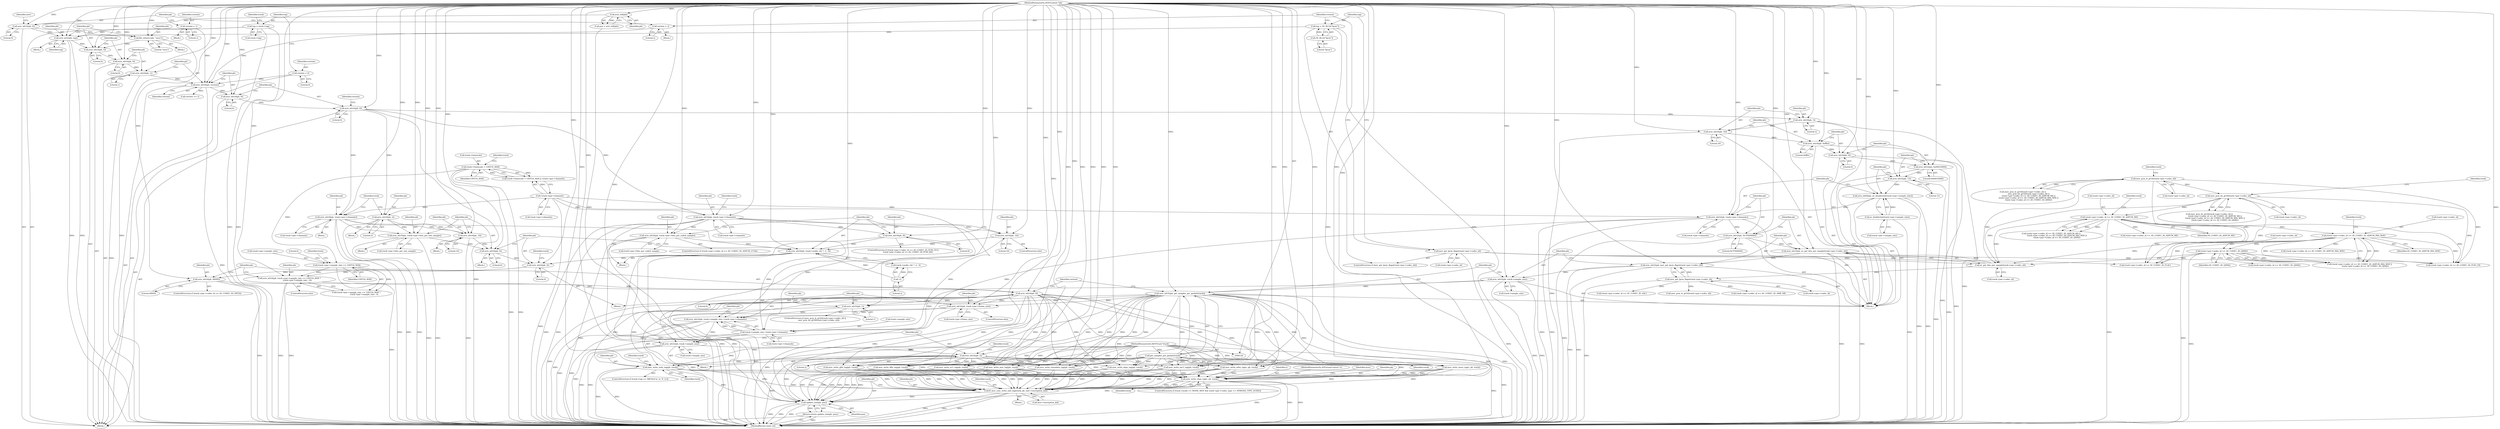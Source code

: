 digraph "0_FFmpeg_fa19fbcf712a6a6cc5a5cfdc3254a97b9bce6582@API" {
"1000634" [label="(Call,mov_write_esds_tag(pb, track))"];
"1000524" [label="(Call,avio_wb32(pb, 2))"];
"1000519" [label="(Call,avio_wb32(pb, track->sample_size))"];
"1000508" [label="(Call,avio_wb32(pb, track->sample_size / track->par->channels))"];
"1000497" [label="(Call,avio_wb32(pb, 1))"];
"1000475" [label="(Call,avio_wb16(pb, 0))"];
"1000459" [label="(Call,avio_wb16(pb, track->par->sample_rate <= UINT16_MAX ?\n                          track->par->sample_rate : 0))"];
"1000444" [label="(Call,avio_wb16(pb, 0))"];
"1000441" [label="(Call,avio_wb16(pb, 0))"];
"1000429" [label="(Call,avio_wb16(pb, track->par->bits_per_raw_sample))"];
"1000408" [label="(Call,avio_wb16(pb, track->par->channels))"];
"1000256" [label="(Call,avio_wb32(pb, 0))"];
"1000253" [label="(Call,avio_wb16(pb, 0))"];
"1000250" [label="(Call,avio_wb16(pb, version))"];
"1000247" [label="(Call,avio_wb16(pb, 1))"];
"1000244" [label="(Call,avio_wb16(pb, 0))"];
"1000241" [label="(Call,avio_wb32(pb, 0))"];
"1000238" [label="(Call,avio_wl32(pb, tag))"];
"1000223" [label="(Call,avio_wb32(pb, 0))"];
"1000129" [label="(Call,avio_tell(pb))"];
"1000122" [label="(MethodParameterIn,AVIOContext *pb)"];
"1000169" [label="(Call,tag = AV_RL32(\"lpcm\"))"];
"1000171" [label="(Call,AV_RL32(\"lpcm\"))"];
"1000136" [label="(Call,tag = track->tag)"];
"1000233" [label="(Call,ffio_wfourcc(pb, \"enca\"))"];
"1000220" [label="(Call,version = 1)"];
"1000132" [label="(Call,version = 0)"];
"1000173" [label="(Call,version = 2)"];
"1000155" [label="(Call,!track->par->channels)"];
"1000417" [label="(Call,avio_wb16(pb, 2))"];
"1000438" [label="(Call,avio_wb16(pb, 16))"];
"1000380" [label="(Call,avio_wb16(pb, track->audio_vbr ? -2 : 0))"];
"1000369" [label="(Call,avio_wb16(pb, track->par->bits_per_coded_sample))"];
"1000334" [label="(Call,avio_wb16(pb, track->par->channels))"];
"1000357" [label="(Call,avio_wb16(pb, 8))"];
"1000377" [label="(Call,avio_wb16(pb, 16))"];
"1000386" [label="(Call,-2)"];
"1000462" [label="(Call,track->par->sample_rate <= UINT16_MAX)"];
"1000150" [label="(Call,track->timescale > UINT16_MAX)"];
"1000455" [label="(Call,avio_wb16(pb, 48000))"];
"1000321" [label="(Call,avio_wb32(pb, get_samples_per_packet(track)))"];
"1000316" [label="(Call,avio_wb32(pb, track->sample_size))"];
"1000308" [label="(Call,avio_wb32(pb, mov_get_lpcm_flags(track->par->codec_id)))"];
"1000300" [label="(Call,avio_wb32(pb, av_get_bits_per_sample(track->par->codec_id)))"];
"1000297" [label="(Call,avio_wb32(pb, 0x7F000000))"];
"1000290" [label="(Call,avio_wb32(pb, track->par->channels))"];
"1000282" [label="(Call,avio_wb64(pb, av_double2int(track->par->sample_rate)))"];
"1000279" [label="(Call,avio_wb32(pb, 72))"];
"1000276" [label="(Call,avio_wb32(pb, 0x00010000))"];
"1000273" [label="(Call,avio_wb16(pb, 0))"];
"1000270" [label="(Call,avio_wb16(pb, 0xfffe))"];
"1000267" [label="(Call,avio_wb16(pb, 16))"];
"1000264" [label="(Call,avio_wb16(pb, 3))"];
"1000284" [label="(Call,av_double2int(track->par->sample_rate))"];
"1000302" [label="(Call,av_get_bits_per_sample(track->par->codec_id))"];
"1000163" [label="(Call,mov_get_lpcm_flags(track->par->codec_id))"];
"1000205" [label="(Call,track->par->codec_id == AV_CODEC_ID_ADPCM_IMA_WAV)"];
"1000197" [label="(Call,track->par->codec_id == AV_CODEC_ID_ADPCM_MS)"];
"1000190" [label="(Call,mov_pcm_be_gt16(track->par->codec_id))"];
"1000183" [label="(Call,mov_pcm_le_gt16(track->par->codec_id))"];
"1000212" [label="(Call,track->par->codec_id == AV_CODEC_ID_QDM2)"];
"1000310" [label="(Call,mov_get_lpcm_flags(track->par->codec_id))"];
"1000323" [label="(Call,get_samples_per_packet(track))"];
"1000124" [label="(MethodParameterIn,MOVTrack *track)"];
"1000501" [label="(Call,avio_wb32(pb, track->par->frame_size))"];
"1000510" [label="(Call,track->sample_size / track->par->channels)"];
"1000746" [label="(Call,mov_write_chan_tag(s, pb, track))"];
"1000757" [label="(Call,ff_mov_cenc_write_sinf_tag(track, pb, mov->encryption_kid))"];
"1000764" [label="(Call,update_size(pb, pos))"];
"1000763" [label="(Return,return update_size(pb, pos);)"];
"1000457" [label="(Literal,48000)"];
"1000205" [label="(Call,track->par->codec_id == AV_CODEC_ID_ADPCM_IMA_WAV)"];
"1000333" [label="(Block,)"];
"1000765" [label="(Identifier,pb)"];
"1000316" [label="(Call,avio_wb32(pb, track->sample_size))"];
"1000440" [label="(Literal,16)"];
"1000369" [label="(Call,avio_wb16(pb, track->par->bits_per_coded_sample))"];
"1000429" [label="(Call,avio_wb16(pb, track->par->bits_per_raw_sample))"];
"1000499" [label="(Literal,1)"];
"1000387" [label="(Literal,2)"];
"1000155" [label="(Call,!track->par->channels)"];
"1000169" [label="(Call,tag = AV_RL32(\"lpcm\"))"];
"1000767" [label="(MethodReturn,static int)"];
"1000461" [label="(Call,track->par->sample_rate <= UINT16_MAX ?\n                          track->par->sample_rate : 0)"];
"1000736" [label="(Identifier,track)"];
"1000346" [label="(Identifier,track)"];
"1000218" [label="(Identifier,AV_CODEC_ID_QDM2)"];
"1000509" [label="(Identifier,pb)"];
"1000463" [label="(Call,track->par->sample_rate)"];
"1000521" [label="(Call,track->sample_size)"];
"1000497" [label="(Call,avio_wb32(pb, 1))"];
"1000357" [label="(Call,avio_wb16(pb, 8))"];
"1000317" [label="(Identifier,pb)"];
"1000377" [label="(Call,avio_wb16(pb, 16))"];
"1000284" [label="(Call,av_double2int(track->par->sample_rate))"];
"1000240" [label="(Identifier,tag)"];
"1000219" [label="(Block,)"];
"1000161" [label="(Block,)"];
"1000535" [label="(Call,track->par->codec_id == AV_CODEC_ID_AAC)"];
"1000334" [label="(Call,avio_wb16(pb, track->par->channels))"];
"1000646" [label="(Call,mov_write_amr_tag(pb, track))"];
"1000410" [label="(Call,track->par->channels)"];
"1000276" [label="(Call,avio_wb32(pb, 0x00010000))"];
"1000281" [label="(Literal,72)"];
"1000272" [label="(Literal,0xfffe)"];
"1000204" [label="(Call,track->par->codec_id == AV_CODEC_ID_ADPCM_IMA_WAV ||\n                   track->par->codec_id == AV_CODEC_ID_QDM2)"];
"1000248" [label="(Identifier,pb)"];
"1000290" [label="(Call,avio_wb32(pb, track->par->channels))"];
"1000525" [label="(Identifier,pb)"];
"1000386" [label="(Call,-2)"];
"1000291" [label="(Identifier,pb)"];
"1000498" [label="(Identifier,pb)"];
"1000273" [label="(Call,avio_wb16(pb, 0))"];
"1000407" [label="(Block,)"];
"1000482" [label="(Block,)"];
"1000191" [label="(Call,track->par->codec_id)"];
"1000124" [label="(MethodParameterIn,MOVTrack *track)"];
"1000251" [label="(Identifier,pb)"];
"1000300" [label="(Call,avio_wb32(pb, av_get_bits_per_sample(track->par->codec_id)))"];
"1000172" [label="(Literal,\"lpcm\")"];
"1000154" [label="(Identifier,UINT16_MAX)"];
"1000458" [label="(ControlStructure,else)"];
"1000371" [label="(Call,track->par->bits_per_coded_sample)"];
"1000447" [label="(ControlStructure,if (track->par->codec_id == AV_CODEC_ID_OPUS))"];
"1000336" [label="(Call,track->par->channels)"];
"1000254" [label="(Identifier,pb)"];
"1000624" [label="(ControlStructure,if (track->tag == MKTAG('m','p','4','a')))"];
"1000190" [label="(Call,mov_pcm_be_gt16(track->par->codec_id))"];
"1000501" [label="(Call,avio_wb32(pb, track->par->frame_size))"];
"1000193" [label="(Identifier,track)"];
"1000321" [label="(Call,avio_wb32(pb, get_samples_per_packet(track)))"];
"1000451" [label="(Identifier,track)"];
"1000758" [label="(Identifier,track)"];
"1000182" [label="(Call,mov_pcm_le_gt16(track->par->codec_id) ||\n                   mov_pcm_be_gt16(track->par->codec_id) ||\n                   track->par->codec_id == AV_CODEC_ID_ADPCM_MS ||\n                   track->par->codec_id == AV_CODEC_ID_ADPCM_IMA_WAV ||\n                   track->par->codec_id == AV_CODEC_ID_QDM2)"];
"1000732" [label="(ControlStructure,if (track->mode == MODE_MOV && track->par->codec_type == AVMEDIA_TYPE_AUDIO))"];
"1000253" [label="(Call,avio_wb16(pb, 0))"];
"1000441" [label="(Call,avio_wb16(pb, 0))"];
"1000390" [label="(Block,)"];
"1000361" [label="(ControlStructure,if (track->par->codec_id == AV_CODEC_ID_ADPCM_G726))"];
"1000526" [label="(Literal,2)"];
"1000682" [label="(Call,mov_write_extradata_tag(pb, track))"];
"1000203" [label="(Identifier,AV_CODEC_ID_ADPCM_MS)"];
"1000747" [label="(Identifier,s)"];
"1000211" [label="(Identifier,AV_CODEC_ID_ADPCM_IMA_WAV)"];
"1000171" [label="(Call,AV_RL32(\"lpcm\"))"];
"1000225" [label="(Literal,0)"];
"1000477" [label="(Literal,0)"];
"1000323" [label="(Call,get_samples_per_packet(track))"];
"1000476" [label="(Identifier,pb)"];
"1000658" [label="(Call,mov_write_ac3_tag(pb, track))"];
"1000510" [label="(Call,track->sample_size / track->par->channels)"];
"1000162" [label="(ControlStructure,if (mov_get_lpcm_flags(track->par->codec_id)))"];
"1000437" [label="(Block,)"];
"1000200" [label="(Identifier,track)"];
"1000444" [label="(Call,avio_wb16(pb, 0))"];
"1000299" [label="(Literal,0x7F000000)"];
"1000267" [label="(Call,avio_wb16(pb, 16))"];
"1000358" [label="(Identifier,pb)"];
"1000635" [label="(Identifier,pb)"];
"1000285" [label="(Call,track->par->sample_rate)"];
"1000250" [label="(Call,avio_wb16(pb, version))"];
"1000150" [label="(Call,track->timescale > UINT16_MAX)"];
"1000462" [label="(Call,track->par->sample_rate <= UINT16_MAX)"];
"1000326" [label="(Block,)"];
"1000164" [label="(Call,track->par->codec_id)"];
"1000232" [label="(Block,)"];
"1000382" [label="(Call,track->audio_vbr ? -2 : 0)"];
"1000619" [label="(Call,mov_write_wave_tag(s, pb, track))"];
"1000238" [label="(Call,avio_wl32(pb, tag))"];
"1000222" [label="(Literal,1)"];
"1000221" [label="(Identifier,version)"];
"1000756" [label="(Block,)"];
"1000341" [label="(ControlStructure,if (track->par->codec_id == AV_CODEC_ID_PCM_U8 ||\n                track->par->codec_id == AV_CODEC_ID_PCM_S8))"];
"1000729" [label="(Call,mov_write_glbl_tag(pb, track))"];
"1000370" [label="(Identifier,pb)"];
"1000359" [label="(Literal,8)"];
"1000255" [label="(Literal,0)"];
"1000456" [label="(Identifier,pb)"];
"1000121" [label="(MethodParameterIn,AVFormatContext *s)"];
"1000393" [label="(Call,track->par->codec_id == AV_CODEC_ID_FLAC)"];
"1000431" [label="(Call,track->par->bits_per_raw_sample)"];
"1000376" [label="(ControlStructure,else)"];
"1000474" [label="(Literal,0)"];
"1000130" [label="(Identifier,pb)"];
"1000129" [label="(Call,avio_tell(pb))"];
"1000417" [label="(Call,avio_wb16(pb, 2))"];
"1000430" [label="(Identifier,pb)"];
"1000694" [label="(Call,mov_write_wfex_tag(s, pb, track))"];
"1000502" [label="(Identifier,pb)"];
"1000753" [label="(Identifier,mov)"];
"1000197" [label="(Call,track->par->codec_id == AV_CODEC_ID_ADPCM_MS)"];
"1000763" [label="(Return,return update_size(pb, pos);)"];
"1000379" [label="(Literal,16)"];
"1000268" [label="(Identifier,pb)"];
"1000670" [label="(Call,mov_write_eac3_tag(pb, track))"];
"1000274" [label="(Identifier,pb)"];
"1000280" [label="(Identifier,pb)"];
"1000443" [label="(Literal,0)"];
"1000234" [label="(Identifier,pb)"];
"1000416" [label="(Block,)"];
"1000249" [label="(Literal,1)"];
"1000446" [label="(Literal,0)"];
"1000122" [label="(MethodParameterIn,AVIOContext *pb)"];
"1000485" [label="(Call,mov_pcm_le_gt16(track->par->codec_id))"];
"1000508" [label="(Call,avio_wb32(pb, track->sample_size / track->par->channels))"];
"1000301" [label="(Identifier,pb)"];
"1000520" [label="(Identifier,pb)"];
"1000322" [label="(Identifier,pb)"];
"1000746" [label="(Call,mov_write_chan_tag(s, pb, track))"];
"1000298" [label="(Identifier,pb)"];
"1000503" [label="(Call,track->par->frame_size)"];
"1000170" [label="(Identifier,tag)"];
"1000233" [label="(Call,ffio_wfourcc(pb, \"enca\"))"];
"1000206" [label="(Call,track->par->codec_id)"];
"1000237" [label="(Block,)"];
"1000277" [label="(Identifier,pb)"];
"1000583" [label="(Call,track->par->codec_id == AV_CODEC_ID_ADPCM_IMA_WAV)"];
"1000748" [label="(Identifier,pb)"];
"1000241" [label="(Call,avio_wb32(pb, 0))"];
"1000408" [label="(Call,avio_wb16(pb, track->par->channels))"];
"1000257" [label="(Identifier,pb)"];
"1000252" [label="(Identifier,version)"];
"1000471" [label="(Identifier,track)"];
"1000636" [label="(Identifier,track)"];
"1000235" [label="(Literal,\"enca\")"];
"1000265" [label="(Identifier,pb)"];
"1000575" [label="(Call,track->par->codec_id == AV_CODEC_ID_ADPCM_MS)"];
"1000244" [label="(Call,avio_wb16(pb, 0))"];
"1000125" [label="(Block,)"];
"1000243" [label="(Literal,0)"];
"1000719" [label="(Call,mov_write_dops_tag(pb, track))"];
"1000335" [label="(Identifier,pb)"];
"1000707" [label="(Call,mov_write_dfla_tag(pb, track))"];
"1000439" [label="(Identifier,pb)"];
"1000424" [label="(Identifier,track)"];
"1000137" [label="(Identifier,tag)"];
"1000173" [label="(Call,version = 2)"];
"1000634" [label="(Call,mov_write_esds_tag(pb, track))"];
"1000127" [label="(Call,pos = avio_tell(pb))"];
"1000381" [label="(Identifier,pb)"];
"1000455" [label="(Call,avio_wb16(pb, 48000))"];
"1000215" [label="(Identifier,track)"];
"1000198" [label="(Call,track->par->codec_id)"];
"1000343" [label="(Call,track->par->codec_id == AV_CODEC_ID_PCM_U8)"];
"1000445" [label="(Identifier,pb)"];
"1000639" [label="(Call,track->par->codec_id == AV_CODEC_ID_AMR_NB)"];
"1000158" [label="(Identifier,track)"];
"1000468" [label="(Identifier,UINT16_MAX)"];
"1000297" [label="(Call,avio_wb32(pb, 0x7F000000))"];
"1000279" [label="(Call,avio_wb32(pb, 72))"];
"1000519" [label="(Call,avio_wb32(pb, track->sample_size))"];
"1000531" [label="(Identifier,track)"];
"1000459" [label="(Call,avio_wb16(pb, track->par->sample_rate <= UINT16_MAX ?\n                          track->par->sample_rate : 0))"];
"1000220" [label="(Call,version = 1)"];
"1000282" [label="(Call,avio_wb64(pb, av_double2int(track->par->sample_rate)))"];
"1000189" [label="(Call,mov_pcm_be_gt16(track->par->codec_id) ||\n                   track->par->codec_id == AV_CODEC_ID_ADPCM_MS ||\n                   track->par->codec_id == AV_CODEC_ID_ADPCM_IMA_WAV ||\n                   track->par->codec_id == AV_CODEC_ID_QDM2)"];
"1000260" [label="(Call,version == 2)"];
"1000269" [label="(Literal,16)"];
"1000246" [label="(Literal,0)"];
"1000138" [label="(Call,track->tag)"];
"1000438" [label="(Call,avio_wb16(pb, 16))"];
"1000309" [label="(Identifier,pb)"];
"1000524" [label="(Call,avio_wb32(pb, 2))"];
"1000245" [label="(Identifier,pb)"];
"1000261" [label="(Identifier,version)"];
"1000380" [label="(Call,avio_wb16(pb, track->audio_vbr ? -2 : 0))"];
"1000175" [label="(Literal,2)"];
"1000208" [label="(Identifier,track)"];
"1000749" [label="(Identifier,track)"];
"1000318" [label="(Call,track->sample_size)"];
"1000256" [label="(Call,avio_wb32(pb, 0))"];
"1000764" [label="(Call,update_size(pb, pos))"];
"1000229" [label="(Identifier,mov)"];
"1000149" [label="(Call,track->timescale > UINT16_MAX || !track->par->channels)"];
"1000278" [label="(Literal,0x00010000)"];
"1000275" [label="(Literal,0)"];
"1000163" [label="(Call,mov_get_lpcm_flags(track->par->codec_id))"];
"1000302" [label="(Call,av_get_bits_per_sample(track->par->codec_id))"];
"1000196" [label="(Call,track->par->codec_id == AV_CODEC_ID_ADPCM_MS ||\n                   track->par->codec_id == AV_CODEC_ID_ADPCM_IMA_WAV ||\n                   track->par->codec_id == AV_CODEC_ID_QDM2)"];
"1000475" [label="(Call,avio_wb16(pb, 0))"];
"1000409" [label="(Identifier,pb)"];
"1000224" [label="(Identifier,pb)"];
"1000271" [label="(Identifier,pb)"];
"1000174" [label="(Identifier,version)"];
"1000483" [label="(ControlStructure,if (mov_pcm_le_gt16(track->par->codec_id) ||\n            mov_pcm_be_gt16(track->par->codec_id)))"];
"1000311" [label="(Call,track->par->codec_id)"];
"1000270" [label="(Call,avio_wb16(pb, 0xfffe))"];
"1000419" [label="(Literal,2)"];
"1000757" [label="(Call,ff_mov_cenc_write_sinf_tag(track, pb, mov->encryption_kid))"];
"1000239" [label="(Identifier,pb)"];
"1000514" [label="(Call,track->par->channels)"];
"1000378" [label="(Identifier,pb)"];
"1000213" [label="(Call,track->par->codec_id)"];
"1000308" [label="(Call,avio_wb32(pb, mov_get_lpcm_flags(track->par->codec_id)))"];
"1000324" [label="(Identifier,track)"];
"1000151" [label="(Call,track->timescale)"];
"1000442" [label="(Identifier,pb)"];
"1000242" [label="(Identifier,pb)"];
"1000144" [label="(Identifier,track)"];
"1000591" [label="(Call,track->par->codec_id == AV_CODEC_ID_QDM2)"];
"1000264" [label="(Call,avio_wb16(pb, 3))"];
"1000428" [label="(Block,)"];
"1000258" [label="(Literal,0)"];
"1000132" [label="(Call,version = 0)"];
"1000212" [label="(Call,track->par->codec_id == AV_CODEC_ID_QDM2)"];
"1000292" [label="(Call,track->par->channels)"];
"1000760" [label="(Call,mov->encryption_kid)"];
"1000460" [label="(Identifier,pb)"];
"1000310" [label="(Call,mov_get_lpcm_flags(track->par->codec_id))"];
"1000156" [label="(Call,track->par->channels)"];
"1000303" [label="(Call,track->par->codec_id)"];
"1000500" [label="(ControlStructure,else)"];
"1000766" [label="(Identifier,pos)"];
"1000480" [label="(Identifier,version)"];
"1000247" [label="(Call,avio_wb16(pb, 1))"];
"1000283" [label="(Identifier,pb)"];
"1000266" [label="(Literal,3)"];
"1000263" [label="(Block,)"];
"1000133" [label="(Identifier,version)"];
"1000184" [label="(Call,track->par->codec_id)"];
"1000223" [label="(Call,avio_wb32(pb, 0))"];
"1000136" [label="(Call,tag = track->tag)"];
"1000511" [label="(Call,track->sample_size)"];
"1000759" [label="(Identifier,pb)"];
"1000183" [label="(Call,mov_pcm_le_gt16(track->par->codec_id))"];
"1000134" [label="(Literal,0)"];
"1000418" [label="(Identifier,pb)"];
"1000634" -> "1000624"  [label="AST: "];
"1000634" -> "1000636"  [label="CFG: "];
"1000635" -> "1000634"  [label="AST: "];
"1000636" -> "1000634"  [label="AST: "];
"1000736" -> "1000634"  [label="CFG: "];
"1000634" -> "1000767"  [label="DDG: "];
"1000634" -> "1000767"  [label="DDG: "];
"1000524" -> "1000634"  [label="DDG: "];
"1000475" -> "1000634"  [label="DDG: "];
"1000321" -> "1000634"  [label="DDG: "];
"1000122" -> "1000634"  [label="DDG: "];
"1000323" -> "1000634"  [label="DDG: "];
"1000124" -> "1000634"  [label="DDG: "];
"1000634" -> "1000746"  [label="DDG: "];
"1000634" -> "1000746"  [label="DDG: "];
"1000634" -> "1000757"  [label="DDG: "];
"1000634" -> "1000757"  [label="DDG: "];
"1000634" -> "1000764"  [label="DDG: "];
"1000524" -> "1000482"  [label="AST: "];
"1000524" -> "1000526"  [label="CFG: "];
"1000525" -> "1000524"  [label="AST: "];
"1000526" -> "1000524"  [label="AST: "];
"1000531" -> "1000524"  [label="CFG: "];
"1000524" -> "1000767"  [label="DDG: "];
"1000519" -> "1000524"  [label="DDG: "];
"1000122" -> "1000524"  [label="DDG: "];
"1000524" -> "1000619"  [label="DDG: "];
"1000524" -> "1000646"  [label="DDG: "];
"1000524" -> "1000658"  [label="DDG: "];
"1000524" -> "1000670"  [label="DDG: "];
"1000524" -> "1000682"  [label="DDG: "];
"1000524" -> "1000694"  [label="DDG: "];
"1000524" -> "1000707"  [label="DDG: "];
"1000524" -> "1000719"  [label="DDG: "];
"1000524" -> "1000729"  [label="DDG: "];
"1000524" -> "1000746"  [label="DDG: "];
"1000524" -> "1000757"  [label="DDG: "];
"1000524" -> "1000764"  [label="DDG: "];
"1000519" -> "1000482"  [label="AST: "];
"1000519" -> "1000521"  [label="CFG: "];
"1000520" -> "1000519"  [label="AST: "];
"1000521" -> "1000519"  [label="AST: "];
"1000525" -> "1000519"  [label="CFG: "];
"1000519" -> "1000767"  [label="DDG: "];
"1000519" -> "1000767"  [label="DDG: "];
"1000508" -> "1000519"  [label="DDG: "];
"1000122" -> "1000519"  [label="DDG: "];
"1000510" -> "1000519"  [label="DDG: "];
"1000508" -> "1000482"  [label="AST: "];
"1000508" -> "1000510"  [label="CFG: "];
"1000509" -> "1000508"  [label="AST: "];
"1000510" -> "1000508"  [label="AST: "];
"1000520" -> "1000508"  [label="CFG: "];
"1000508" -> "1000767"  [label="DDG: "];
"1000508" -> "1000767"  [label="DDG: "];
"1000497" -> "1000508"  [label="DDG: "];
"1000501" -> "1000508"  [label="DDG: "];
"1000122" -> "1000508"  [label="DDG: "];
"1000510" -> "1000508"  [label="DDG: "];
"1000510" -> "1000508"  [label="DDG: "];
"1000497" -> "1000483"  [label="AST: "];
"1000497" -> "1000499"  [label="CFG: "];
"1000498" -> "1000497"  [label="AST: "];
"1000499" -> "1000497"  [label="AST: "];
"1000509" -> "1000497"  [label="CFG: "];
"1000497" -> "1000767"  [label="DDG: "];
"1000475" -> "1000497"  [label="DDG: "];
"1000321" -> "1000497"  [label="DDG: "];
"1000122" -> "1000497"  [label="DDG: "];
"1000475" -> "1000326"  [label="AST: "];
"1000475" -> "1000477"  [label="CFG: "];
"1000476" -> "1000475"  [label="AST: "];
"1000477" -> "1000475"  [label="AST: "];
"1000480" -> "1000475"  [label="CFG: "];
"1000475" -> "1000767"  [label="DDG: "];
"1000459" -> "1000475"  [label="DDG: "];
"1000455" -> "1000475"  [label="DDG: "];
"1000122" -> "1000475"  [label="DDG: "];
"1000475" -> "1000501"  [label="DDG: "];
"1000475" -> "1000619"  [label="DDG: "];
"1000475" -> "1000646"  [label="DDG: "];
"1000475" -> "1000658"  [label="DDG: "];
"1000475" -> "1000670"  [label="DDG: "];
"1000475" -> "1000682"  [label="DDG: "];
"1000475" -> "1000694"  [label="DDG: "];
"1000475" -> "1000707"  [label="DDG: "];
"1000475" -> "1000719"  [label="DDG: "];
"1000475" -> "1000729"  [label="DDG: "];
"1000475" -> "1000746"  [label="DDG: "];
"1000475" -> "1000757"  [label="DDG: "];
"1000475" -> "1000764"  [label="DDG: "];
"1000459" -> "1000458"  [label="AST: "];
"1000459" -> "1000461"  [label="CFG: "];
"1000460" -> "1000459"  [label="AST: "];
"1000461" -> "1000459"  [label="AST: "];
"1000476" -> "1000459"  [label="CFG: "];
"1000459" -> "1000767"  [label="DDG: "];
"1000459" -> "1000767"  [label="DDG: "];
"1000444" -> "1000459"  [label="DDG: "];
"1000122" -> "1000459"  [label="DDG: "];
"1000462" -> "1000459"  [label="DDG: "];
"1000444" -> "1000326"  [label="AST: "];
"1000444" -> "1000446"  [label="CFG: "];
"1000445" -> "1000444"  [label="AST: "];
"1000446" -> "1000444"  [label="AST: "];
"1000451" -> "1000444"  [label="CFG: "];
"1000441" -> "1000444"  [label="DDG: "];
"1000380" -> "1000444"  [label="DDG: "];
"1000122" -> "1000444"  [label="DDG: "];
"1000444" -> "1000455"  [label="DDG: "];
"1000441" -> "1000390"  [label="AST: "];
"1000441" -> "1000443"  [label="CFG: "];
"1000442" -> "1000441"  [label="AST: "];
"1000443" -> "1000441"  [label="AST: "];
"1000445" -> "1000441"  [label="CFG: "];
"1000429" -> "1000441"  [label="DDG: "];
"1000438" -> "1000441"  [label="DDG: "];
"1000122" -> "1000441"  [label="DDG: "];
"1000429" -> "1000428"  [label="AST: "];
"1000429" -> "1000431"  [label="CFG: "];
"1000430" -> "1000429"  [label="AST: "];
"1000431" -> "1000429"  [label="AST: "];
"1000442" -> "1000429"  [label="CFG: "];
"1000429" -> "1000767"  [label="DDG: "];
"1000429" -> "1000767"  [label="DDG: "];
"1000408" -> "1000429"  [label="DDG: "];
"1000417" -> "1000429"  [label="DDG: "];
"1000122" -> "1000429"  [label="DDG: "];
"1000408" -> "1000407"  [label="AST: "];
"1000408" -> "1000410"  [label="CFG: "];
"1000409" -> "1000408"  [label="AST: "];
"1000410" -> "1000408"  [label="AST: "];
"1000424" -> "1000408"  [label="CFG: "];
"1000408" -> "1000767"  [label="DDG: "];
"1000408" -> "1000767"  [label="DDG: "];
"1000256" -> "1000408"  [label="DDG: "];
"1000122" -> "1000408"  [label="DDG: "];
"1000155" -> "1000408"  [label="DDG: "];
"1000408" -> "1000438"  [label="DDG: "];
"1000408" -> "1000510"  [label="DDG: "];
"1000256" -> "1000125"  [label="AST: "];
"1000256" -> "1000258"  [label="CFG: "];
"1000257" -> "1000256"  [label="AST: "];
"1000258" -> "1000256"  [label="AST: "];
"1000261" -> "1000256"  [label="CFG: "];
"1000256" -> "1000767"  [label="DDG: "];
"1000253" -> "1000256"  [label="DDG: "];
"1000122" -> "1000256"  [label="DDG: "];
"1000256" -> "1000264"  [label="DDG: "];
"1000256" -> "1000334"  [label="DDG: "];
"1000256" -> "1000417"  [label="DDG: "];
"1000253" -> "1000125"  [label="AST: "];
"1000253" -> "1000255"  [label="CFG: "];
"1000254" -> "1000253"  [label="AST: "];
"1000255" -> "1000253"  [label="AST: "];
"1000257" -> "1000253"  [label="CFG: "];
"1000250" -> "1000253"  [label="DDG: "];
"1000122" -> "1000253"  [label="DDG: "];
"1000250" -> "1000125"  [label="AST: "];
"1000250" -> "1000252"  [label="CFG: "];
"1000251" -> "1000250"  [label="AST: "];
"1000252" -> "1000250"  [label="AST: "];
"1000254" -> "1000250"  [label="CFG: "];
"1000250" -> "1000767"  [label="DDG: "];
"1000247" -> "1000250"  [label="DDG: "];
"1000122" -> "1000250"  [label="DDG: "];
"1000220" -> "1000250"  [label="DDG: "];
"1000132" -> "1000250"  [label="DDG: "];
"1000173" -> "1000250"  [label="DDG: "];
"1000250" -> "1000260"  [label="DDG: "];
"1000247" -> "1000125"  [label="AST: "];
"1000247" -> "1000249"  [label="CFG: "];
"1000248" -> "1000247"  [label="AST: "];
"1000249" -> "1000247"  [label="AST: "];
"1000251" -> "1000247"  [label="CFG: "];
"1000247" -> "1000767"  [label="DDG: "];
"1000244" -> "1000247"  [label="DDG: "];
"1000122" -> "1000247"  [label="DDG: "];
"1000244" -> "1000125"  [label="AST: "];
"1000244" -> "1000246"  [label="CFG: "];
"1000245" -> "1000244"  [label="AST: "];
"1000246" -> "1000244"  [label="AST: "];
"1000248" -> "1000244"  [label="CFG: "];
"1000241" -> "1000244"  [label="DDG: "];
"1000122" -> "1000244"  [label="DDG: "];
"1000241" -> "1000125"  [label="AST: "];
"1000241" -> "1000243"  [label="CFG: "];
"1000242" -> "1000241"  [label="AST: "];
"1000243" -> "1000241"  [label="AST: "];
"1000245" -> "1000241"  [label="CFG: "];
"1000238" -> "1000241"  [label="DDG: "];
"1000233" -> "1000241"  [label="DDG: "];
"1000122" -> "1000241"  [label="DDG: "];
"1000238" -> "1000237"  [label="AST: "];
"1000238" -> "1000240"  [label="CFG: "];
"1000239" -> "1000238"  [label="AST: "];
"1000240" -> "1000238"  [label="AST: "];
"1000242" -> "1000238"  [label="CFG: "];
"1000238" -> "1000767"  [label="DDG: "];
"1000238" -> "1000767"  [label="DDG: "];
"1000223" -> "1000238"  [label="DDG: "];
"1000122" -> "1000238"  [label="DDG: "];
"1000169" -> "1000238"  [label="DDG: "];
"1000136" -> "1000238"  [label="DDG: "];
"1000223" -> "1000125"  [label="AST: "];
"1000223" -> "1000225"  [label="CFG: "];
"1000224" -> "1000223"  [label="AST: "];
"1000225" -> "1000223"  [label="AST: "];
"1000229" -> "1000223"  [label="CFG: "];
"1000129" -> "1000223"  [label="DDG: "];
"1000122" -> "1000223"  [label="DDG: "];
"1000223" -> "1000233"  [label="DDG: "];
"1000129" -> "1000127"  [label="AST: "];
"1000129" -> "1000130"  [label="CFG: "];
"1000130" -> "1000129"  [label="AST: "];
"1000127" -> "1000129"  [label="CFG: "];
"1000129" -> "1000127"  [label="DDG: "];
"1000122" -> "1000129"  [label="DDG: "];
"1000122" -> "1000120"  [label="AST: "];
"1000122" -> "1000767"  [label="DDG: "];
"1000122" -> "1000233"  [label="DDG: "];
"1000122" -> "1000264"  [label="DDG: "];
"1000122" -> "1000267"  [label="DDG: "];
"1000122" -> "1000270"  [label="DDG: "];
"1000122" -> "1000273"  [label="DDG: "];
"1000122" -> "1000276"  [label="DDG: "];
"1000122" -> "1000279"  [label="DDG: "];
"1000122" -> "1000282"  [label="DDG: "];
"1000122" -> "1000290"  [label="DDG: "];
"1000122" -> "1000297"  [label="DDG: "];
"1000122" -> "1000300"  [label="DDG: "];
"1000122" -> "1000308"  [label="DDG: "];
"1000122" -> "1000316"  [label="DDG: "];
"1000122" -> "1000321"  [label="DDG: "];
"1000122" -> "1000334"  [label="DDG: "];
"1000122" -> "1000357"  [label="DDG: "];
"1000122" -> "1000369"  [label="DDG: "];
"1000122" -> "1000377"  [label="DDG: "];
"1000122" -> "1000380"  [label="DDG: "];
"1000122" -> "1000417"  [label="DDG: "];
"1000122" -> "1000438"  [label="DDG: "];
"1000122" -> "1000455"  [label="DDG: "];
"1000122" -> "1000501"  [label="DDG: "];
"1000122" -> "1000619"  [label="DDG: "];
"1000122" -> "1000646"  [label="DDG: "];
"1000122" -> "1000658"  [label="DDG: "];
"1000122" -> "1000670"  [label="DDG: "];
"1000122" -> "1000682"  [label="DDG: "];
"1000122" -> "1000694"  [label="DDG: "];
"1000122" -> "1000707"  [label="DDG: "];
"1000122" -> "1000719"  [label="DDG: "];
"1000122" -> "1000729"  [label="DDG: "];
"1000122" -> "1000746"  [label="DDG: "];
"1000122" -> "1000757"  [label="DDG: "];
"1000122" -> "1000764"  [label="DDG: "];
"1000169" -> "1000162"  [label="AST: "];
"1000169" -> "1000171"  [label="CFG: "];
"1000170" -> "1000169"  [label="AST: "];
"1000171" -> "1000169"  [label="AST: "];
"1000174" -> "1000169"  [label="CFG: "];
"1000169" -> "1000767"  [label="DDG: "];
"1000169" -> "1000767"  [label="DDG: "];
"1000171" -> "1000169"  [label="DDG: "];
"1000171" -> "1000172"  [label="CFG: "];
"1000172" -> "1000171"  [label="AST: "];
"1000136" -> "1000125"  [label="AST: "];
"1000136" -> "1000138"  [label="CFG: "];
"1000137" -> "1000136"  [label="AST: "];
"1000138" -> "1000136"  [label="AST: "];
"1000144" -> "1000136"  [label="CFG: "];
"1000136" -> "1000767"  [label="DDG: "];
"1000136" -> "1000767"  [label="DDG: "];
"1000233" -> "1000232"  [label="AST: "];
"1000233" -> "1000235"  [label="CFG: "];
"1000234" -> "1000233"  [label="AST: "];
"1000235" -> "1000233"  [label="AST: "];
"1000242" -> "1000233"  [label="CFG: "];
"1000233" -> "1000767"  [label="DDG: "];
"1000220" -> "1000219"  [label="AST: "];
"1000220" -> "1000222"  [label="CFG: "];
"1000221" -> "1000220"  [label="AST: "];
"1000222" -> "1000220"  [label="AST: "];
"1000224" -> "1000220"  [label="CFG: "];
"1000132" -> "1000125"  [label="AST: "];
"1000132" -> "1000134"  [label="CFG: "];
"1000133" -> "1000132"  [label="AST: "];
"1000134" -> "1000132"  [label="AST: "];
"1000137" -> "1000132"  [label="CFG: "];
"1000173" -> "1000161"  [label="AST: "];
"1000173" -> "1000175"  [label="CFG: "];
"1000174" -> "1000173"  [label="AST: "];
"1000175" -> "1000173"  [label="AST: "];
"1000224" -> "1000173"  [label="CFG: "];
"1000155" -> "1000149"  [label="AST: "];
"1000155" -> "1000156"  [label="CFG: "];
"1000156" -> "1000155"  [label="AST: "];
"1000149" -> "1000155"  [label="CFG: "];
"1000155" -> "1000767"  [label="DDG: "];
"1000155" -> "1000149"  [label="DDG: "];
"1000155" -> "1000290"  [label="DDG: "];
"1000155" -> "1000334"  [label="DDG: "];
"1000155" -> "1000510"  [label="DDG: "];
"1000417" -> "1000416"  [label="AST: "];
"1000417" -> "1000419"  [label="CFG: "];
"1000418" -> "1000417"  [label="AST: "];
"1000419" -> "1000417"  [label="AST: "];
"1000424" -> "1000417"  [label="CFG: "];
"1000417" -> "1000767"  [label="DDG: "];
"1000417" -> "1000438"  [label="DDG: "];
"1000438" -> "1000437"  [label="AST: "];
"1000438" -> "1000440"  [label="CFG: "];
"1000439" -> "1000438"  [label="AST: "];
"1000440" -> "1000438"  [label="AST: "];
"1000442" -> "1000438"  [label="CFG: "];
"1000438" -> "1000767"  [label="DDG: "];
"1000380" -> "1000333"  [label="AST: "];
"1000380" -> "1000382"  [label="CFG: "];
"1000381" -> "1000380"  [label="AST: "];
"1000382" -> "1000380"  [label="AST: "];
"1000445" -> "1000380"  [label="CFG: "];
"1000380" -> "1000767"  [label="DDG: "];
"1000380" -> "1000767"  [label="DDG: "];
"1000369" -> "1000380"  [label="DDG: "];
"1000357" -> "1000380"  [label="DDG: "];
"1000377" -> "1000380"  [label="DDG: "];
"1000386" -> "1000380"  [label="DDG: "];
"1000369" -> "1000361"  [label="AST: "];
"1000369" -> "1000371"  [label="CFG: "];
"1000370" -> "1000369"  [label="AST: "];
"1000371" -> "1000369"  [label="AST: "];
"1000381" -> "1000369"  [label="CFG: "];
"1000369" -> "1000767"  [label="DDG: "];
"1000369" -> "1000767"  [label="DDG: "];
"1000334" -> "1000369"  [label="DDG: "];
"1000334" -> "1000333"  [label="AST: "];
"1000334" -> "1000336"  [label="CFG: "];
"1000335" -> "1000334"  [label="AST: "];
"1000336" -> "1000334"  [label="AST: "];
"1000346" -> "1000334"  [label="CFG: "];
"1000334" -> "1000767"  [label="DDG: "];
"1000334" -> "1000767"  [label="DDG: "];
"1000334" -> "1000357"  [label="DDG: "];
"1000334" -> "1000377"  [label="DDG: "];
"1000334" -> "1000510"  [label="DDG: "];
"1000357" -> "1000341"  [label="AST: "];
"1000357" -> "1000359"  [label="CFG: "];
"1000358" -> "1000357"  [label="AST: "];
"1000359" -> "1000357"  [label="AST: "];
"1000381" -> "1000357"  [label="CFG: "];
"1000357" -> "1000767"  [label="DDG: "];
"1000377" -> "1000376"  [label="AST: "];
"1000377" -> "1000379"  [label="CFG: "];
"1000378" -> "1000377"  [label="AST: "];
"1000379" -> "1000377"  [label="AST: "];
"1000381" -> "1000377"  [label="CFG: "];
"1000377" -> "1000767"  [label="DDG: "];
"1000386" -> "1000382"  [label="AST: "];
"1000386" -> "1000387"  [label="CFG: "];
"1000387" -> "1000386"  [label="AST: "];
"1000382" -> "1000386"  [label="CFG: "];
"1000386" -> "1000382"  [label="DDG: "];
"1000462" -> "1000461"  [label="AST: "];
"1000462" -> "1000468"  [label="CFG: "];
"1000463" -> "1000462"  [label="AST: "];
"1000468" -> "1000462"  [label="AST: "];
"1000471" -> "1000462"  [label="CFG: "];
"1000474" -> "1000462"  [label="CFG: "];
"1000462" -> "1000767"  [label="DDG: "];
"1000150" -> "1000462"  [label="DDG: "];
"1000462" -> "1000461"  [label="DDG: "];
"1000150" -> "1000149"  [label="AST: "];
"1000150" -> "1000154"  [label="CFG: "];
"1000151" -> "1000150"  [label="AST: "];
"1000154" -> "1000150"  [label="AST: "];
"1000158" -> "1000150"  [label="CFG: "];
"1000149" -> "1000150"  [label="CFG: "];
"1000150" -> "1000767"  [label="DDG: "];
"1000150" -> "1000767"  [label="DDG: "];
"1000150" -> "1000149"  [label="DDG: "];
"1000150" -> "1000149"  [label="DDG: "];
"1000455" -> "1000447"  [label="AST: "];
"1000455" -> "1000457"  [label="CFG: "];
"1000456" -> "1000455"  [label="AST: "];
"1000457" -> "1000455"  [label="AST: "];
"1000476" -> "1000455"  [label="CFG: "];
"1000455" -> "1000767"  [label="DDG: "];
"1000321" -> "1000263"  [label="AST: "];
"1000321" -> "1000323"  [label="CFG: "];
"1000322" -> "1000321"  [label="AST: "];
"1000323" -> "1000321"  [label="AST: "];
"1000480" -> "1000321"  [label="CFG: "];
"1000321" -> "1000767"  [label="DDG: "];
"1000321" -> "1000767"  [label="DDG: "];
"1000316" -> "1000321"  [label="DDG: "];
"1000323" -> "1000321"  [label="DDG: "];
"1000321" -> "1000501"  [label="DDG: "];
"1000321" -> "1000619"  [label="DDG: "];
"1000321" -> "1000646"  [label="DDG: "];
"1000321" -> "1000658"  [label="DDG: "];
"1000321" -> "1000670"  [label="DDG: "];
"1000321" -> "1000682"  [label="DDG: "];
"1000321" -> "1000694"  [label="DDG: "];
"1000321" -> "1000707"  [label="DDG: "];
"1000321" -> "1000719"  [label="DDG: "];
"1000321" -> "1000729"  [label="DDG: "];
"1000321" -> "1000746"  [label="DDG: "];
"1000321" -> "1000757"  [label="DDG: "];
"1000321" -> "1000764"  [label="DDG: "];
"1000316" -> "1000263"  [label="AST: "];
"1000316" -> "1000318"  [label="CFG: "];
"1000317" -> "1000316"  [label="AST: "];
"1000318" -> "1000316"  [label="AST: "];
"1000322" -> "1000316"  [label="CFG: "];
"1000316" -> "1000767"  [label="DDG: "];
"1000316" -> "1000767"  [label="DDG: "];
"1000308" -> "1000316"  [label="DDG: "];
"1000316" -> "1000510"  [label="DDG: "];
"1000308" -> "1000263"  [label="AST: "];
"1000308" -> "1000310"  [label="CFG: "];
"1000309" -> "1000308"  [label="AST: "];
"1000310" -> "1000308"  [label="AST: "];
"1000317" -> "1000308"  [label="CFG: "];
"1000308" -> "1000767"  [label="DDG: "];
"1000308" -> "1000767"  [label="DDG: "];
"1000300" -> "1000308"  [label="DDG: "];
"1000310" -> "1000308"  [label="DDG: "];
"1000300" -> "1000263"  [label="AST: "];
"1000300" -> "1000302"  [label="CFG: "];
"1000301" -> "1000300"  [label="AST: "];
"1000302" -> "1000300"  [label="AST: "];
"1000309" -> "1000300"  [label="CFG: "];
"1000300" -> "1000767"  [label="DDG: "];
"1000300" -> "1000767"  [label="DDG: "];
"1000297" -> "1000300"  [label="DDG: "];
"1000302" -> "1000300"  [label="DDG: "];
"1000297" -> "1000263"  [label="AST: "];
"1000297" -> "1000299"  [label="CFG: "];
"1000298" -> "1000297"  [label="AST: "];
"1000299" -> "1000297"  [label="AST: "];
"1000301" -> "1000297"  [label="CFG: "];
"1000297" -> "1000767"  [label="DDG: "];
"1000290" -> "1000297"  [label="DDG: "];
"1000290" -> "1000263"  [label="AST: "];
"1000290" -> "1000292"  [label="CFG: "];
"1000291" -> "1000290"  [label="AST: "];
"1000292" -> "1000290"  [label="AST: "];
"1000298" -> "1000290"  [label="CFG: "];
"1000290" -> "1000767"  [label="DDG: "];
"1000290" -> "1000767"  [label="DDG: "];
"1000282" -> "1000290"  [label="DDG: "];
"1000290" -> "1000510"  [label="DDG: "];
"1000282" -> "1000263"  [label="AST: "];
"1000282" -> "1000284"  [label="CFG: "];
"1000283" -> "1000282"  [label="AST: "];
"1000284" -> "1000282"  [label="AST: "];
"1000291" -> "1000282"  [label="CFG: "];
"1000282" -> "1000767"  [label="DDG: "];
"1000282" -> "1000767"  [label="DDG: "];
"1000279" -> "1000282"  [label="DDG: "];
"1000284" -> "1000282"  [label="DDG: "];
"1000279" -> "1000263"  [label="AST: "];
"1000279" -> "1000281"  [label="CFG: "];
"1000280" -> "1000279"  [label="AST: "];
"1000281" -> "1000279"  [label="AST: "];
"1000283" -> "1000279"  [label="CFG: "];
"1000279" -> "1000767"  [label="DDG: "];
"1000276" -> "1000279"  [label="DDG: "];
"1000276" -> "1000263"  [label="AST: "];
"1000276" -> "1000278"  [label="CFG: "];
"1000277" -> "1000276"  [label="AST: "];
"1000278" -> "1000276"  [label="AST: "];
"1000280" -> "1000276"  [label="CFG: "];
"1000276" -> "1000767"  [label="DDG: "];
"1000273" -> "1000276"  [label="DDG: "];
"1000273" -> "1000263"  [label="AST: "];
"1000273" -> "1000275"  [label="CFG: "];
"1000274" -> "1000273"  [label="AST: "];
"1000275" -> "1000273"  [label="AST: "];
"1000277" -> "1000273"  [label="CFG: "];
"1000273" -> "1000767"  [label="DDG: "];
"1000270" -> "1000273"  [label="DDG: "];
"1000270" -> "1000263"  [label="AST: "];
"1000270" -> "1000272"  [label="CFG: "];
"1000271" -> "1000270"  [label="AST: "];
"1000272" -> "1000270"  [label="AST: "];
"1000274" -> "1000270"  [label="CFG: "];
"1000270" -> "1000767"  [label="DDG: "];
"1000267" -> "1000270"  [label="DDG: "];
"1000267" -> "1000263"  [label="AST: "];
"1000267" -> "1000269"  [label="CFG: "];
"1000268" -> "1000267"  [label="AST: "];
"1000269" -> "1000267"  [label="AST: "];
"1000271" -> "1000267"  [label="CFG: "];
"1000267" -> "1000767"  [label="DDG: "];
"1000264" -> "1000267"  [label="DDG: "];
"1000264" -> "1000263"  [label="AST: "];
"1000264" -> "1000266"  [label="CFG: "];
"1000265" -> "1000264"  [label="AST: "];
"1000266" -> "1000264"  [label="AST: "];
"1000268" -> "1000264"  [label="CFG: "];
"1000264" -> "1000767"  [label="DDG: "];
"1000284" -> "1000285"  [label="CFG: "];
"1000285" -> "1000284"  [label="AST: "];
"1000284" -> "1000767"  [label="DDG: "];
"1000302" -> "1000303"  [label="CFG: "];
"1000303" -> "1000302"  [label="AST: "];
"1000163" -> "1000302"  [label="DDG: "];
"1000205" -> "1000302"  [label="DDG: "];
"1000183" -> "1000302"  [label="DDG: "];
"1000190" -> "1000302"  [label="DDG: "];
"1000212" -> "1000302"  [label="DDG: "];
"1000197" -> "1000302"  [label="DDG: "];
"1000302" -> "1000310"  [label="DDG: "];
"1000163" -> "1000162"  [label="AST: "];
"1000163" -> "1000164"  [label="CFG: "];
"1000164" -> "1000163"  [label="AST: "];
"1000170" -> "1000163"  [label="CFG: "];
"1000174" -> "1000163"  [label="CFG: "];
"1000163" -> "1000767"  [label="DDG: "];
"1000163" -> "1000343"  [label="DDG: "];
"1000163" -> "1000393"  [label="DDG: "];
"1000205" -> "1000204"  [label="AST: "];
"1000205" -> "1000211"  [label="CFG: "];
"1000206" -> "1000205"  [label="AST: "];
"1000211" -> "1000205"  [label="AST: "];
"1000215" -> "1000205"  [label="CFG: "];
"1000204" -> "1000205"  [label="CFG: "];
"1000205" -> "1000767"  [label="DDG: "];
"1000205" -> "1000204"  [label="DDG: "];
"1000205" -> "1000204"  [label="DDG: "];
"1000197" -> "1000205"  [label="DDG: "];
"1000205" -> "1000212"  [label="DDG: "];
"1000205" -> "1000343"  [label="DDG: "];
"1000205" -> "1000393"  [label="DDG: "];
"1000205" -> "1000583"  [label="DDG: "];
"1000197" -> "1000196"  [label="AST: "];
"1000197" -> "1000203"  [label="CFG: "];
"1000198" -> "1000197"  [label="AST: "];
"1000203" -> "1000197"  [label="AST: "];
"1000208" -> "1000197"  [label="CFG: "];
"1000196" -> "1000197"  [label="CFG: "];
"1000197" -> "1000767"  [label="DDG: "];
"1000197" -> "1000196"  [label="DDG: "];
"1000197" -> "1000196"  [label="DDG: "];
"1000190" -> "1000197"  [label="DDG: "];
"1000197" -> "1000343"  [label="DDG: "];
"1000197" -> "1000393"  [label="DDG: "];
"1000197" -> "1000575"  [label="DDG: "];
"1000190" -> "1000189"  [label="AST: "];
"1000190" -> "1000191"  [label="CFG: "];
"1000191" -> "1000190"  [label="AST: "];
"1000200" -> "1000190"  [label="CFG: "];
"1000189" -> "1000190"  [label="CFG: "];
"1000190" -> "1000189"  [label="DDG: "];
"1000183" -> "1000190"  [label="DDG: "];
"1000190" -> "1000343"  [label="DDG: "];
"1000190" -> "1000393"  [label="DDG: "];
"1000183" -> "1000182"  [label="AST: "];
"1000183" -> "1000184"  [label="CFG: "];
"1000184" -> "1000183"  [label="AST: "];
"1000193" -> "1000183"  [label="CFG: "];
"1000182" -> "1000183"  [label="CFG: "];
"1000183" -> "1000182"  [label="DDG: "];
"1000183" -> "1000343"  [label="DDG: "];
"1000183" -> "1000393"  [label="DDG: "];
"1000212" -> "1000204"  [label="AST: "];
"1000212" -> "1000218"  [label="CFG: "];
"1000213" -> "1000212"  [label="AST: "];
"1000218" -> "1000212"  [label="AST: "];
"1000204" -> "1000212"  [label="CFG: "];
"1000212" -> "1000767"  [label="DDG: "];
"1000212" -> "1000204"  [label="DDG: "];
"1000212" -> "1000204"  [label="DDG: "];
"1000212" -> "1000343"  [label="DDG: "];
"1000212" -> "1000393"  [label="DDG: "];
"1000212" -> "1000591"  [label="DDG: "];
"1000310" -> "1000311"  [label="CFG: "];
"1000311" -> "1000310"  [label="AST: "];
"1000310" -> "1000767"  [label="DDG: "];
"1000310" -> "1000485"  [label="DDG: "];
"1000310" -> "1000535"  [label="DDG: "];
"1000310" -> "1000639"  [label="DDG: "];
"1000323" -> "1000324"  [label="CFG: "];
"1000324" -> "1000323"  [label="AST: "];
"1000323" -> "1000767"  [label="DDG: "];
"1000124" -> "1000323"  [label="DDG: "];
"1000323" -> "1000619"  [label="DDG: "];
"1000323" -> "1000646"  [label="DDG: "];
"1000323" -> "1000658"  [label="DDG: "];
"1000323" -> "1000670"  [label="DDG: "];
"1000323" -> "1000682"  [label="DDG: "];
"1000323" -> "1000694"  [label="DDG: "];
"1000323" -> "1000707"  [label="DDG: "];
"1000323" -> "1000719"  [label="DDG: "];
"1000323" -> "1000729"  [label="DDG: "];
"1000323" -> "1000746"  [label="DDG: "];
"1000323" -> "1000757"  [label="DDG: "];
"1000124" -> "1000120"  [label="AST: "];
"1000124" -> "1000767"  [label="DDG: "];
"1000124" -> "1000619"  [label="DDG: "];
"1000124" -> "1000646"  [label="DDG: "];
"1000124" -> "1000658"  [label="DDG: "];
"1000124" -> "1000670"  [label="DDG: "];
"1000124" -> "1000682"  [label="DDG: "];
"1000124" -> "1000694"  [label="DDG: "];
"1000124" -> "1000707"  [label="DDG: "];
"1000124" -> "1000719"  [label="DDG: "];
"1000124" -> "1000729"  [label="DDG: "];
"1000124" -> "1000746"  [label="DDG: "];
"1000124" -> "1000757"  [label="DDG: "];
"1000501" -> "1000500"  [label="AST: "];
"1000501" -> "1000503"  [label="CFG: "];
"1000502" -> "1000501"  [label="AST: "];
"1000503" -> "1000501"  [label="AST: "];
"1000509" -> "1000501"  [label="CFG: "];
"1000501" -> "1000767"  [label="DDG: "];
"1000501" -> "1000767"  [label="DDG: "];
"1000510" -> "1000514"  [label="CFG: "];
"1000511" -> "1000510"  [label="AST: "];
"1000514" -> "1000510"  [label="AST: "];
"1000510" -> "1000767"  [label="DDG: "];
"1000746" -> "1000732"  [label="AST: "];
"1000746" -> "1000749"  [label="CFG: "];
"1000747" -> "1000746"  [label="AST: "];
"1000748" -> "1000746"  [label="AST: "];
"1000749" -> "1000746"  [label="AST: "];
"1000753" -> "1000746"  [label="CFG: "];
"1000746" -> "1000767"  [label="DDG: "];
"1000746" -> "1000767"  [label="DDG: "];
"1000746" -> "1000767"  [label="DDG: "];
"1000694" -> "1000746"  [label="DDG: "];
"1000694" -> "1000746"  [label="DDG: "];
"1000694" -> "1000746"  [label="DDG: "];
"1000619" -> "1000746"  [label="DDG: "];
"1000619" -> "1000746"  [label="DDG: "];
"1000619" -> "1000746"  [label="DDG: "];
"1000121" -> "1000746"  [label="DDG: "];
"1000729" -> "1000746"  [label="DDG: "];
"1000729" -> "1000746"  [label="DDG: "];
"1000719" -> "1000746"  [label="DDG: "];
"1000719" -> "1000746"  [label="DDG: "];
"1000682" -> "1000746"  [label="DDG: "];
"1000682" -> "1000746"  [label="DDG: "];
"1000646" -> "1000746"  [label="DDG: "];
"1000646" -> "1000746"  [label="DDG: "];
"1000707" -> "1000746"  [label="DDG: "];
"1000707" -> "1000746"  [label="DDG: "];
"1000670" -> "1000746"  [label="DDG: "];
"1000670" -> "1000746"  [label="DDG: "];
"1000658" -> "1000746"  [label="DDG: "];
"1000658" -> "1000746"  [label="DDG: "];
"1000746" -> "1000757"  [label="DDG: "];
"1000746" -> "1000757"  [label="DDG: "];
"1000746" -> "1000764"  [label="DDG: "];
"1000757" -> "1000756"  [label="AST: "];
"1000757" -> "1000760"  [label="CFG: "];
"1000758" -> "1000757"  [label="AST: "];
"1000759" -> "1000757"  [label="AST: "];
"1000760" -> "1000757"  [label="AST: "];
"1000765" -> "1000757"  [label="CFG: "];
"1000757" -> "1000767"  [label="DDG: "];
"1000757" -> "1000767"  [label="DDG: "];
"1000757" -> "1000767"  [label="DDG: "];
"1000682" -> "1000757"  [label="DDG: "];
"1000682" -> "1000757"  [label="DDG: "];
"1000694" -> "1000757"  [label="DDG: "];
"1000694" -> "1000757"  [label="DDG: "];
"1000658" -> "1000757"  [label="DDG: "];
"1000658" -> "1000757"  [label="DDG: "];
"1000719" -> "1000757"  [label="DDG: "];
"1000719" -> "1000757"  [label="DDG: "];
"1000729" -> "1000757"  [label="DDG: "];
"1000729" -> "1000757"  [label="DDG: "];
"1000707" -> "1000757"  [label="DDG: "];
"1000707" -> "1000757"  [label="DDG: "];
"1000619" -> "1000757"  [label="DDG: "];
"1000619" -> "1000757"  [label="DDG: "];
"1000646" -> "1000757"  [label="DDG: "];
"1000646" -> "1000757"  [label="DDG: "];
"1000670" -> "1000757"  [label="DDG: "];
"1000670" -> "1000757"  [label="DDG: "];
"1000757" -> "1000764"  [label="DDG: "];
"1000764" -> "1000763"  [label="AST: "];
"1000764" -> "1000766"  [label="CFG: "];
"1000765" -> "1000764"  [label="AST: "];
"1000766" -> "1000764"  [label="AST: "];
"1000763" -> "1000764"  [label="CFG: "];
"1000764" -> "1000767"  [label="DDG: "];
"1000764" -> "1000767"  [label="DDG: "];
"1000764" -> "1000767"  [label="DDG: "];
"1000764" -> "1000763"  [label="DDG: "];
"1000729" -> "1000764"  [label="DDG: "];
"1000719" -> "1000764"  [label="DDG: "];
"1000694" -> "1000764"  [label="DDG: "];
"1000682" -> "1000764"  [label="DDG: "];
"1000619" -> "1000764"  [label="DDG: "];
"1000646" -> "1000764"  [label="DDG: "];
"1000707" -> "1000764"  [label="DDG: "];
"1000670" -> "1000764"  [label="DDG: "];
"1000658" -> "1000764"  [label="DDG: "];
"1000127" -> "1000764"  [label="DDG: "];
"1000763" -> "1000125"  [label="AST: "];
"1000767" -> "1000763"  [label="CFG: "];
"1000763" -> "1000767"  [label="DDG: "];
}
